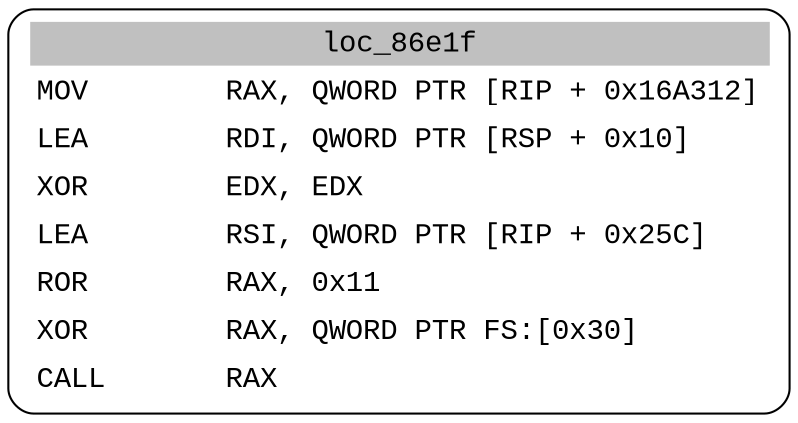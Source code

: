 digraph asm_graph {
1941 [
shape="Mrecord" fontname="Courier New"label =<<table border="0" cellborder="0" cellpadding="3"><tr><td align="center" colspan="2" bgcolor="grey">loc_86e1f</td></tr><tr><td align="left">MOV        RAX, QWORD PTR [RIP + 0x16A312]</td></tr><tr><td align="left">LEA        RDI, QWORD PTR [RSP + 0x10]</td></tr><tr><td align="left">XOR        EDX, EDX</td></tr><tr><td align="left">LEA        RSI, QWORD PTR [RIP + 0x25C]</td></tr><tr><td align="left">ROR        RAX, 0x11</td></tr><tr><td align="left">XOR        RAX, QWORD PTR FS:[0x30]</td></tr><tr><td align="left">CALL       RAX</td></tr></table>> ];
}